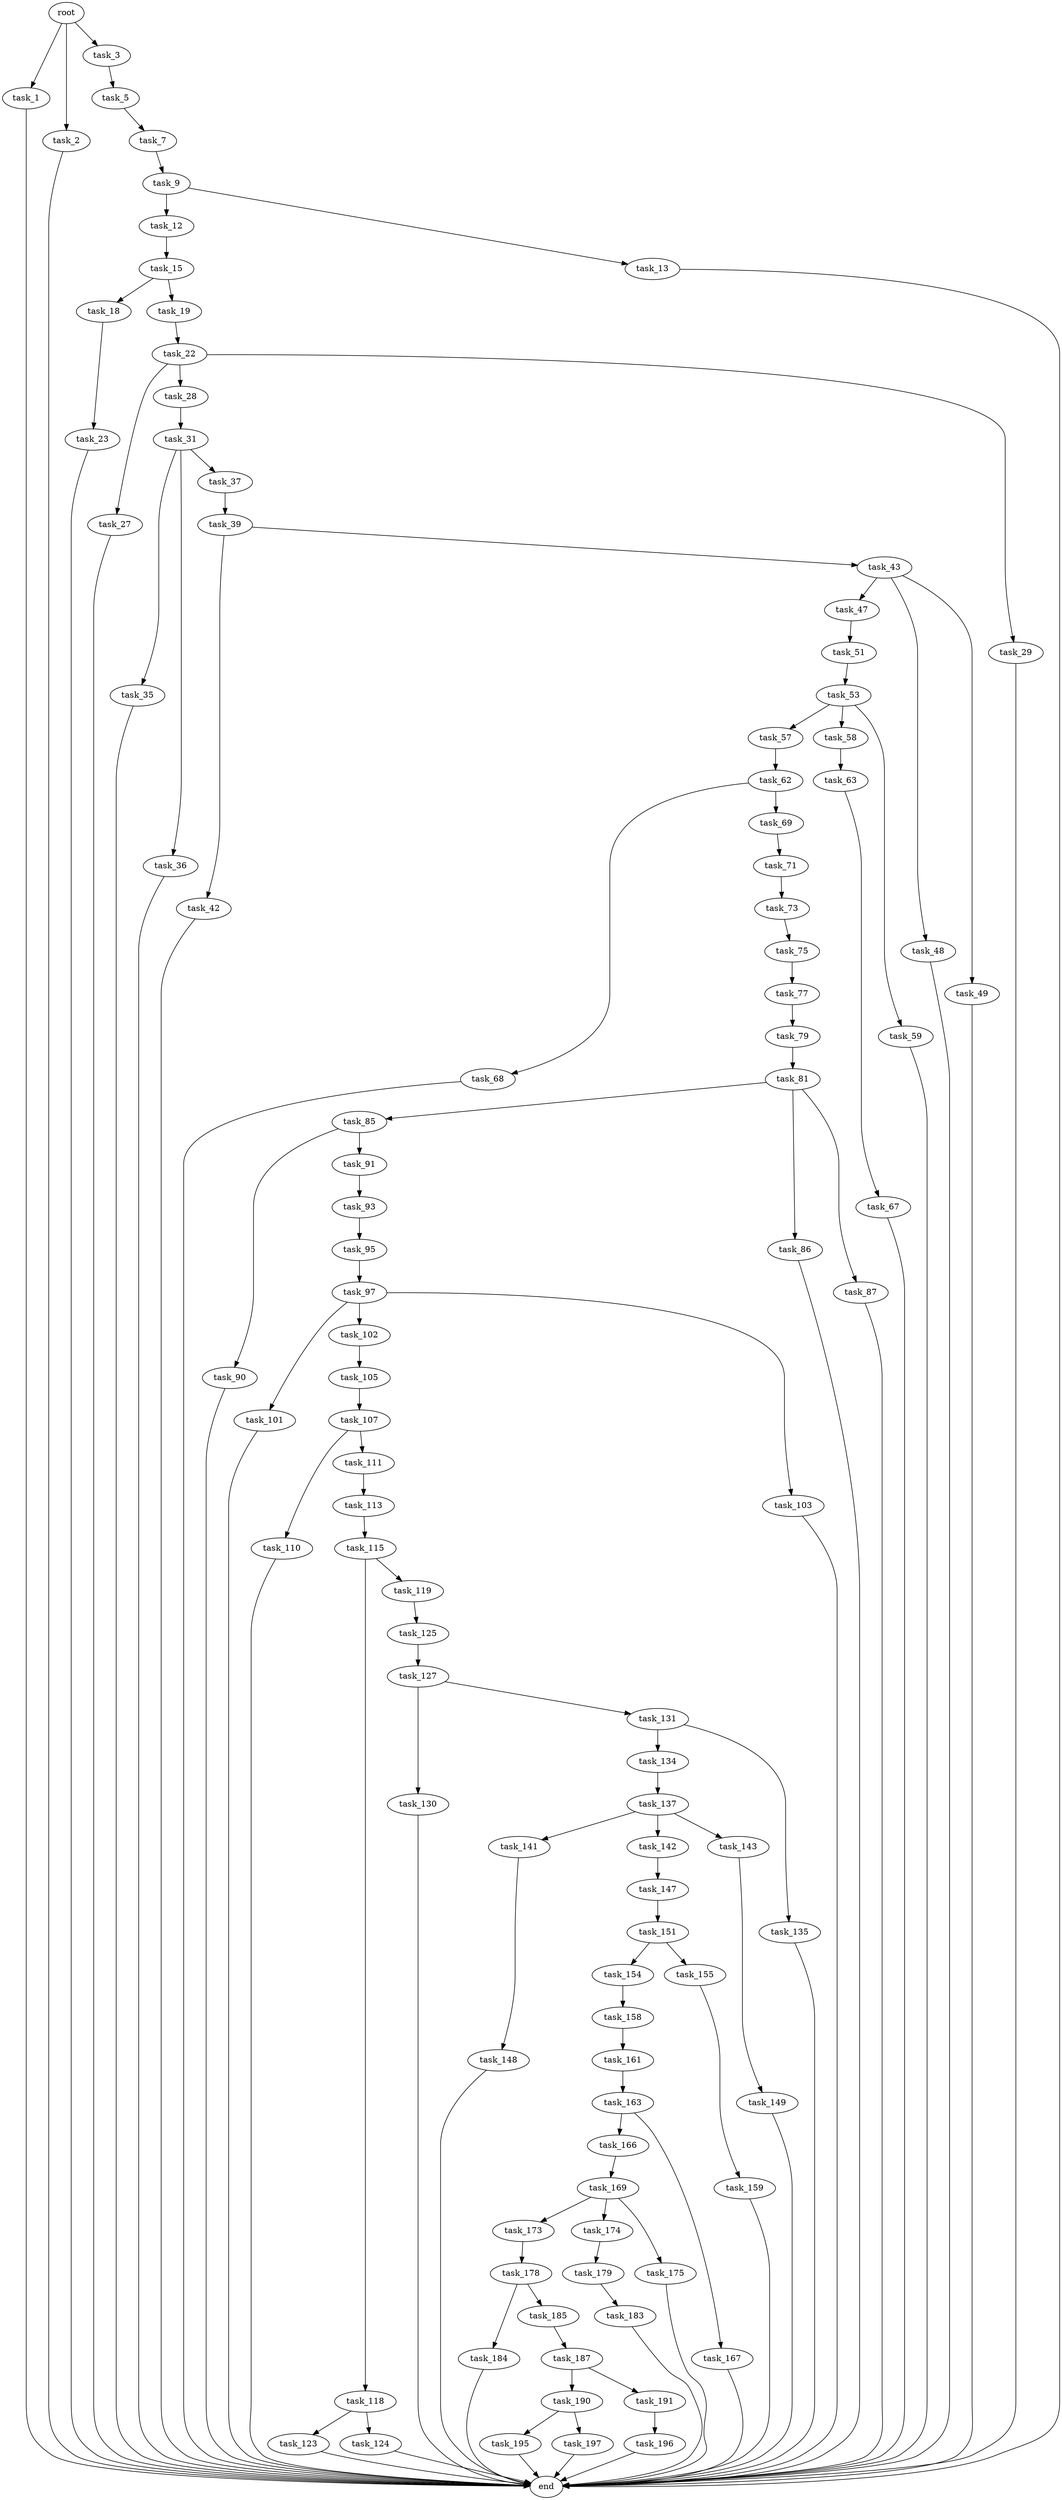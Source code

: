 digraph G {
  root [size="0.000000"];
  task_1 [size="89748434446.000000"];
  task_2 [size="12977306550.000000"];
  task_3 [size="11853147651.000000"];
  task_5 [size="154326563578.000000"];
  task_7 [size="582703918904.000000"];
  task_9 [size="896559259893.000000"];
  task_12 [size="28991029248.000000"];
  task_13 [size="28991029248.000000"];
  task_15 [size="136400028039.000000"];
  task_18 [size="1073741824000.000000"];
  task_19 [size="18688073980.000000"];
  task_22 [size="321337883098.000000"];
  task_23 [size="8714290191.000000"];
  task_27 [size="661175527355.000000"];
  task_28 [size="7357288322.000000"];
  task_29 [size="782757789696.000000"];
  task_31 [size="16555626776.000000"];
  task_35 [size="1219352280751.000000"];
  task_36 [size="368293445632.000000"];
  task_37 [size="207418789979.000000"];
  task_39 [size="29099222988.000000"];
  task_42 [size="231928233984.000000"];
  task_43 [size="135605762503.000000"];
  task_47 [size="37342529103.000000"];
  task_48 [size="19581891375.000000"];
  task_49 [size="1073741824000.000000"];
  task_51 [size="19159980285.000000"];
  task_53 [size="420207158242.000000"];
  task_57 [size="6571290665.000000"];
  task_58 [size="246487287807.000000"];
  task_59 [size="231928233984.000000"];
  task_62 [size="1073741824000.000000"];
  task_63 [size="32503266830.000000"];
  task_67 [size="134217728000.000000"];
  task_68 [size="188893974395.000000"];
  task_69 [size="11961188051.000000"];
  task_71 [size="913800301166.000000"];
  task_73 [size="8589934592.000000"];
  task_75 [size="15521327770.000000"];
  task_77 [size="10178788478.000000"];
  task_79 [size="549755813888.000000"];
  task_81 [size="214657416977.000000"];
  task_85 [size="281888910910.000000"];
  task_86 [size="8589934592.000000"];
  task_87 [size="28991029248.000000"];
  task_90 [size="13290040351.000000"];
  task_91 [size="25220286762.000000"];
  task_93 [size="121585171884.000000"];
  task_95 [size="770597032821.000000"];
  task_97 [size="17165343564.000000"];
  task_101 [size="265990528103.000000"];
  task_102 [size="570313432339.000000"];
  task_103 [size="10406043384.000000"];
  task_105 [size="7601588144.000000"];
  task_107 [size="1800836696.000000"];
  task_110 [size="35718712000.000000"];
  task_111 [size="68005841514.000000"];
  task_113 [size="231928233984.000000"];
  task_115 [size="3283153280.000000"];
  task_118 [size="64519634420.000000"];
  task_119 [size="368293445632.000000"];
  task_123 [size="1134240829.000000"];
  task_124 [size="13760492360.000000"];
  task_125 [size="12024154000.000000"];
  task_127 [size="47430203594.000000"];
  task_130 [size="737082654257.000000"];
  task_131 [size="1478155174.000000"];
  task_134 [size="28991029248.000000"];
  task_135 [size="49474990498.000000"];
  task_137 [size="782757789696.000000"];
  task_141 [size="134217728000.000000"];
  task_142 [size="39784845588.000000"];
  task_143 [size="68719476736.000000"];
  task_147 [size="803707610.000000"];
  task_148 [size="13483441050.000000"];
  task_149 [size="15896785064.000000"];
  task_151 [size="1073741824000.000000"];
  task_154 [size="390258543398.000000"];
  task_155 [size="4392337178.000000"];
  task_158 [size="318278340990.000000"];
  task_159 [size="341108844078.000000"];
  task_161 [size="8404065447.000000"];
  task_163 [size="1073741824000.000000"];
  task_166 [size="8681930404.000000"];
  task_167 [size="47511837513.000000"];
  task_169 [size="782757789696.000000"];
  task_173 [size="9315724860.000000"];
  task_174 [size="86960310258.000000"];
  task_175 [size="28991029248.000000"];
  task_178 [size="368293445632.000000"];
  task_179 [size="768319293.000000"];
  task_183 [size="160847632254.000000"];
  task_184 [size="336780229831.000000"];
  task_185 [size="1474517750.000000"];
  task_187 [size="549755813888.000000"];
  task_190 [size="31720913287.000000"];
  task_191 [size="71572494373.000000"];
  task_195 [size="11316813477.000000"];
  task_196 [size="126600327639.000000"];
  task_197 [size="903715575031.000000"];
  end [size="0.000000"];

  root -> task_1 [size="1.000000"];
  root -> task_2 [size="1.000000"];
  root -> task_3 [size="1.000000"];
  task_1 -> end [size="1.000000"];
  task_2 -> end [size="1.000000"];
  task_3 -> task_5 [size="411041792.000000"];
  task_5 -> task_7 [size="536870912.000000"];
  task_7 -> task_9 [size="679477248.000000"];
  task_9 -> task_12 [size="838860800.000000"];
  task_9 -> task_13 [size="838860800.000000"];
  task_12 -> task_15 [size="75497472.000000"];
  task_13 -> end [size="1.000000"];
  task_15 -> task_18 [size="134217728.000000"];
  task_15 -> task_19 [size="134217728.000000"];
  task_18 -> task_23 [size="838860800.000000"];
  task_19 -> task_22 [size="301989888.000000"];
  task_22 -> task_27 [size="536870912.000000"];
  task_22 -> task_28 [size="536870912.000000"];
  task_22 -> task_29 [size="536870912.000000"];
  task_23 -> end [size="1.000000"];
  task_27 -> end [size="1.000000"];
  task_28 -> task_31 [size="411041792.000000"];
  task_29 -> end [size="1.000000"];
  task_31 -> task_35 [size="301989888.000000"];
  task_31 -> task_36 [size="301989888.000000"];
  task_31 -> task_37 [size="301989888.000000"];
  task_35 -> end [size="1.000000"];
  task_36 -> end [size="1.000000"];
  task_37 -> task_39 [size="301989888.000000"];
  task_39 -> task_42 [size="75497472.000000"];
  task_39 -> task_43 [size="75497472.000000"];
  task_42 -> end [size="1.000000"];
  task_43 -> task_47 [size="134217728.000000"];
  task_43 -> task_48 [size="134217728.000000"];
  task_43 -> task_49 [size="134217728.000000"];
  task_47 -> task_51 [size="838860800.000000"];
  task_48 -> end [size="1.000000"];
  task_49 -> end [size="1.000000"];
  task_51 -> task_53 [size="301989888.000000"];
  task_53 -> task_57 [size="536870912.000000"];
  task_53 -> task_58 [size="536870912.000000"];
  task_53 -> task_59 [size="536870912.000000"];
  task_57 -> task_62 [size="209715200.000000"];
  task_58 -> task_63 [size="838860800.000000"];
  task_59 -> end [size="1.000000"];
  task_62 -> task_68 [size="838860800.000000"];
  task_62 -> task_69 [size="838860800.000000"];
  task_63 -> task_67 [size="679477248.000000"];
  task_67 -> end [size="1.000000"];
  task_68 -> end [size="1.000000"];
  task_69 -> task_71 [size="301989888.000000"];
  task_71 -> task_73 [size="679477248.000000"];
  task_73 -> task_75 [size="33554432.000000"];
  task_75 -> task_77 [size="838860800.000000"];
  task_77 -> task_79 [size="209715200.000000"];
  task_79 -> task_81 [size="536870912.000000"];
  task_81 -> task_85 [size="301989888.000000"];
  task_81 -> task_86 [size="301989888.000000"];
  task_81 -> task_87 [size="301989888.000000"];
  task_85 -> task_90 [size="301989888.000000"];
  task_85 -> task_91 [size="301989888.000000"];
  task_86 -> end [size="1.000000"];
  task_87 -> end [size="1.000000"];
  task_90 -> end [size="1.000000"];
  task_91 -> task_93 [size="411041792.000000"];
  task_93 -> task_95 [size="301989888.000000"];
  task_95 -> task_97 [size="536870912.000000"];
  task_97 -> task_101 [size="411041792.000000"];
  task_97 -> task_102 [size="411041792.000000"];
  task_97 -> task_103 [size="411041792.000000"];
  task_101 -> end [size="1.000000"];
  task_102 -> task_105 [size="536870912.000000"];
  task_103 -> end [size="1.000000"];
  task_105 -> task_107 [size="209715200.000000"];
  task_107 -> task_110 [size="33554432.000000"];
  task_107 -> task_111 [size="33554432.000000"];
  task_110 -> end [size="1.000000"];
  task_111 -> task_113 [size="75497472.000000"];
  task_113 -> task_115 [size="301989888.000000"];
  task_115 -> task_118 [size="75497472.000000"];
  task_115 -> task_119 [size="75497472.000000"];
  task_118 -> task_123 [size="75497472.000000"];
  task_118 -> task_124 [size="75497472.000000"];
  task_119 -> task_125 [size="411041792.000000"];
  task_123 -> end [size="1.000000"];
  task_124 -> end [size="1.000000"];
  task_125 -> task_127 [size="679477248.000000"];
  task_127 -> task_130 [size="75497472.000000"];
  task_127 -> task_131 [size="75497472.000000"];
  task_130 -> end [size="1.000000"];
  task_131 -> task_134 [size="33554432.000000"];
  task_131 -> task_135 [size="33554432.000000"];
  task_134 -> task_137 [size="75497472.000000"];
  task_135 -> end [size="1.000000"];
  task_137 -> task_141 [size="679477248.000000"];
  task_137 -> task_142 [size="679477248.000000"];
  task_137 -> task_143 [size="679477248.000000"];
  task_141 -> task_148 [size="209715200.000000"];
  task_142 -> task_147 [size="33554432.000000"];
  task_143 -> task_149 [size="134217728.000000"];
  task_147 -> task_151 [size="33554432.000000"];
  task_148 -> end [size="1.000000"];
  task_149 -> end [size="1.000000"];
  task_151 -> task_154 [size="838860800.000000"];
  task_151 -> task_155 [size="838860800.000000"];
  task_154 -> task_158 [size="536870912.000000"];
  task_155 -> task_159 [size="75497472.000000"];
  task_158 -> task_161 [size="301989888.000000"];
  task_159 -> end [size="1.000000"];
  task_161 -> task_163 [size="209715200.000000"];
  task_163 -> task_166 [size="838860800.000000"];
  task_163 -> task_167 [size="838860800.000000"];
  task_166 -> task_169 [size="679477248.000000"];
  task_167 -> end [size="1.000000"];
  task_169 -> task_173 [size="679477248.000000"];
  task_169 -> task_174 [size="679477248.000000"];
  task_169 -> task_175 [size="679477248.000000"];
  task_173 -> task_178 [size="209715200.000000"];
  task_174 -> task_179 [size="75497472.000000"];
  task_175 -> end [size="1.000000"];
  task_178 -> task_184 [size="411041792.000000"];
  task_178 -> task_185 [size="411041792.000000"];
  task_179 -> task_183 [size="33554432.000000"];
  task_183 -> end [size="1.000000"];
  task_184 -> end [size="1.000000"];
  task_185 -> task_187 [size="75497472.000000"];
  task_187 -> task_190 [size="536870912.000000"];
  task_187 -> task_191 [size="536870912.000000"];
  task_190 -> task_195 [size="75497472.000000"];
  task_190 -> task_197 [size="75497472.000000"];
  task_191 -> task_196 [size="75497472.000000"];
  task_195 -> end [size="1.000000"];
  task_196 -> end [size="1.000000"];
  task_197 -> end [size="1.000000"];
}
